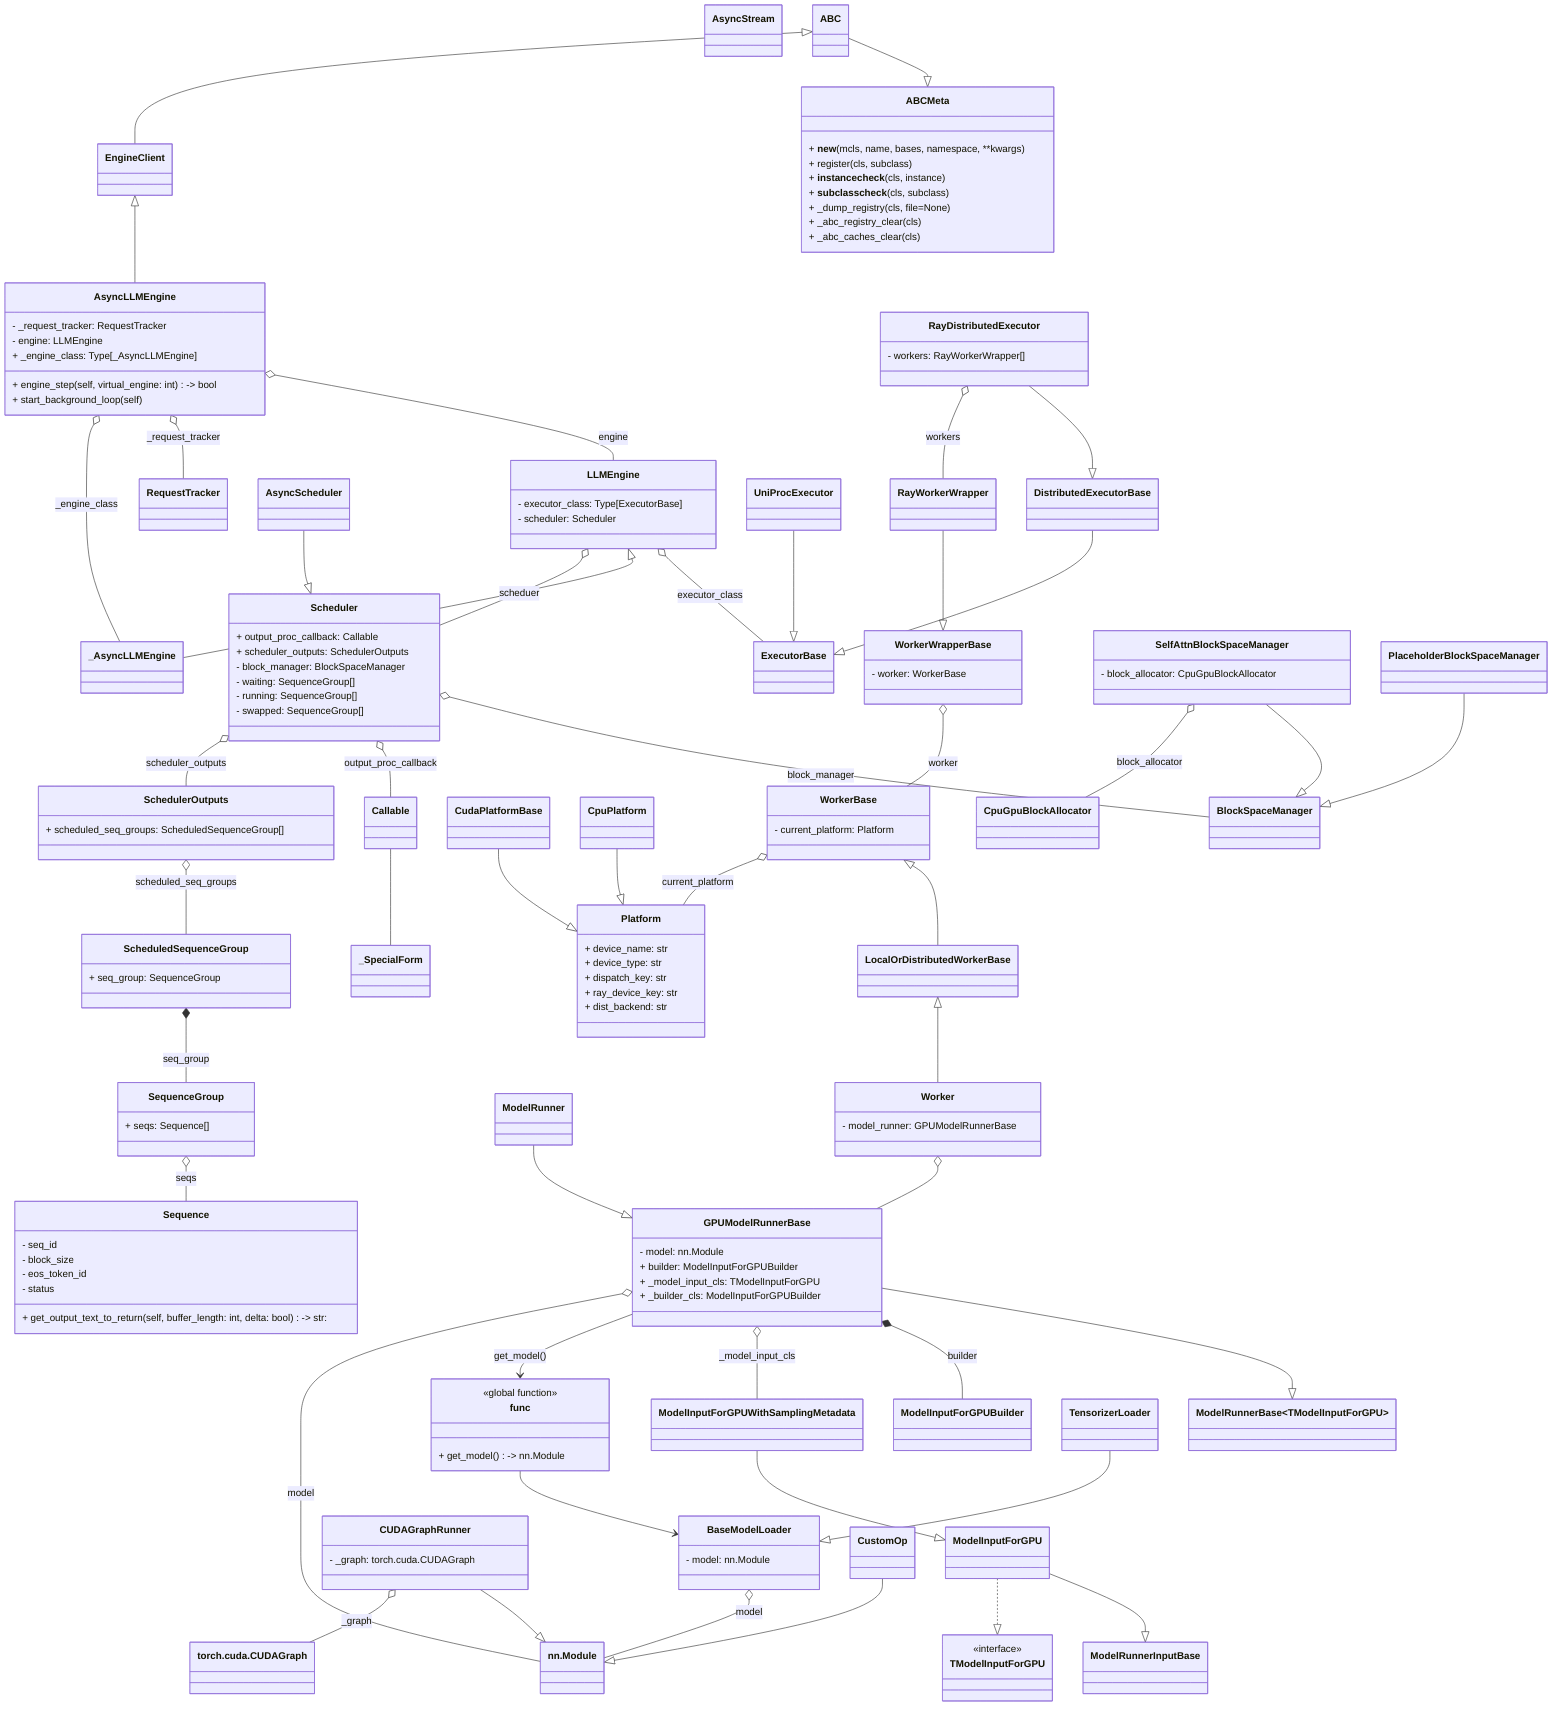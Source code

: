 classDiagram
dirction TB

class func{
    <<global function>>
    + get_model() -> nn.Module
}

func --> BaseModelLoader
class AsyncLLMEngine{
    %% Members
    - _request_tracker: RequestTracker
    - engine: LLMEngine
    + _engine_class: Type[_AsyncLLMEngine]
    %% Methods
    + engine_step(self, virtual_engine: int) -> bool
    + start_background_loop(self)
}
class _SpecialForm
class Callable
Callable--_SpecialForm
class WorkerBase{
    - current_platform: Platform
}
WorkerBase o-- Platform: current_platform
class Worker{
    - model_runner: GPUModelRunnerBase
}
class GPUModelRunnerBase{
    - model: nn.Module
    + builder: ModelInputForGPUBuilder
    + _model_input_cls: TModelInputForGPU
    + _builder_cls: ModelInputForGPUBuilder
}

GPUModelRunnerBase o-- nn.Module : model
GPUModelRunnerBase --> func: get_model()
class Platform{
    + device_name: str
    + device_type: str
    + dispatch_key: str
    + ray_device_key: str
    + dist_backend: str
}
class CudaPlatformBase
class CpuPlatform
CpuPlatform --|> Platform
CudaPlatformBase --|> Platform
class CUDAGraphRunner{
    - _graph: torch.cuda.CUDAGraph
}

CUDAGraphRunner o-- torch.cuda.CUDAGraph: _graph

class ModelRunner
class TModelInputForGPU
<<interface>> TModelInputForGPU
ModelInputForGPU ..|> TModelInputForGPU
ModelInputForGPU --|> ModelRunnerInputBase
ModelRunner --|> GPUModelRunnerBase
ModelInputForGPUWithSamplingMetadata --|> ModelInputForGPU
GPUModelRunnerBase o-- ModelInputForGPUWithSamplingMetadata : _model_input_cls
GPUModelRunnerBase *-- ModelInputForGPUBuilder : builder
class ModelRunnerBase~TModelInputForGPU~
GPUModelRunnerBase --|> ModelRunnerBase
Worker o-- GPUModelRunnerBase
CUDAGraphRunner --|> nn.Module

class ModelInputForGPU


class LocalOrDistributedWorkerBase
class AsyncStream
class RequestTracker
class _AsyncLLMEngine
class LLMEngine{
   - executor_class: Type[ExecutorBase]
   - scheduler: Scheduler
}
LLMEngine o-- Scheduler: scheduer
class AsyncLLMEngine
class EngineClient
class ABC
class AsyncScheduler
class Scheduler{
    + output_proc_callback: Callable
    + scheduler_outputs: SchedulerOutputs
    - block_manager: BlockSpaceManager
    - waiting: SequenceGroup[]
    - running: SequenceGroup[]
    - swapped: SequenceGroup[]
}

class SchedulerOutputs{
    + scheduled_seq_groups: ScheduledSequenceGroup[]
}

class ScheduledSequenceGroup{
    + seq_group: SequenceGroup
}

class SequenceGroup{
    + seqs: Sequence[]
}

class Sequence{
    - seq_id
    - block_size
    - eos_token_id
    - status
    + get_output_text_to_return(self, buffer_length: int, delta: bool) -> str:
}

SequenceGroup o-- Sequence: seqs
ScheduledSequenceGroup *-- SequenceGroup: seq_group
SchedulerOutputs o-- ScheduledSequenceGroup: scheduled_seq_groups
Scheduler o-- SchedulerOutputs : scheduler_outputs
Scheduler o-- Callable : output_proc_callback
class ExecutorBase
class DistributedExecutorBase
class UniProcExecutor

class RayDistributedExecutor{
    - workers: RayWorkerWrapper[]
}

class RayWorkerWrapper
class WorkerWrapperBase{
    - worker: WorkerBase
}

WorkerWrapperBase o-- WorkerBase: worker

RayWorkerWrapper --|> WorkerWrapperBase

RayDistributedExecutor o-- RayWorkerWrapper: workers

class CustomOp

CustomOp --|> nn.Module

DistributedExecutorBase --|> ExecutorBase
UniProcExecutor --|> ExecutorBase
RayDistributedExecutor --|> DistributedExecutorBase

class BlockSpaceManager
class SelfAttnBlockSpaceManager{
    - block_allocator: CpuGpuBlockAllocator
}
SelfAttnBlockSpaceManager o-- CpuGpuBlockAllocator: block_allocator
class PlaceholderBlockSpaceManager
SelfAttnBlockSpaceManager --|> BlockSpaceManager
PlaceholderBlockSpaceManager --|> BlockSpaceManager

class BaseModelLoader{
    - model: nn.Module
}

class TensorizerLoader

TensorizerLoader --|> BaseModelLoader

BaseModelLoader o-- nn.Module : model

class ABCMeta {
    + __new__(mcls, name, bases, namespace, **kwargs)
    + register(cls, subclass)
    + __instancecheck__(cls, instance)
    + __subclasscheck__(cls, subclass)
    + _dump_registry(cls, file=None)
    + _abc_registry_clear(cls)
    + _abc_caches_clear(cls)
}

LocalOrDistributedWorkerBase <|-- Worker
WorkerBase <|-- LocalOrDistributedWorkerBase
LLMEngine <|-- _AsyncLLMEngine
LLMEngine o-- ExecutorBase : executor_class
EngineClient <|-- AsyncLLMEngine
ABC <|-- EngineClient
AsyncLLMEngine o-- _AsyncLLMEngine : _engine_class
ABC --|> ABCMeta
AsyncScheduler --|>Scheduler
AsyncLLMEngine o-- RequestTracker : _request_tracker
AsyncLLMEngine o-- LLMEngine : engine
Scheduler o-- BlockSpaceManager : block_manager